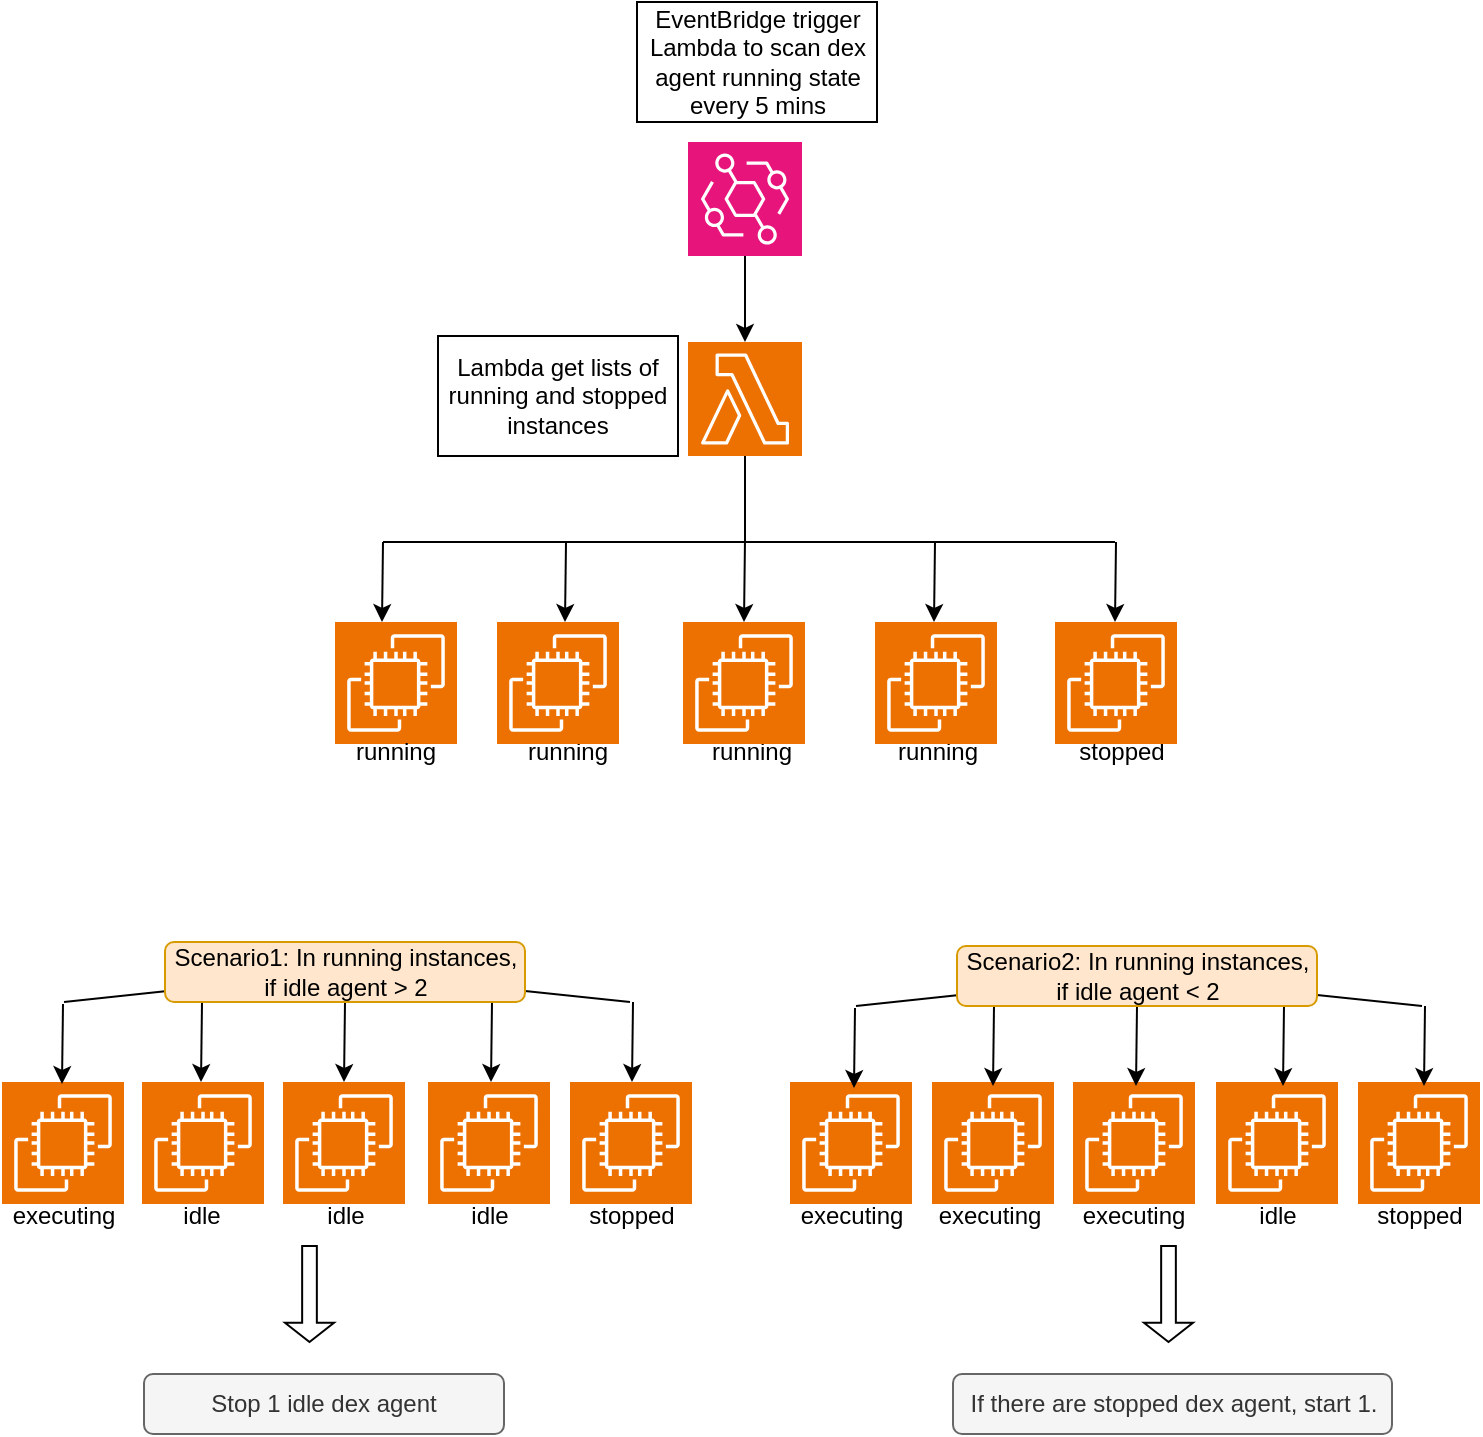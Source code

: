 <mxfile version="23.1.7" type="github">
  <diagram name="Page-1" id="_4paJrddtP0GWQHHKy1v">
    <mxGraphModel dx="1562" dy="785" grid="1" gridSize="10" guides="1" tooltips="1" connect="1" arrows="1" fold="1" page="1" pageScale="1" pageWidth="827" pageHeight="1169" math="0" shadow="0">
      <root>
        <mxCell id="0" />
        <mxCell id="1" parent="0" />
        <mxCell id="S1IWdxKnEXTp7zNw3UAF-71" style="edgeStyle=orthogonalEdgeStyle;rounded=0;orthogonalLoop=1;jettySize=auto;html=1;" edge="1" parent="1" source="S1IWdxKnEXTp7zNw3UAF-1" target="S1IWdxKnEXTp7zNw3UAF-2">
          <mxGeometry relative="1" as="geometry" />
        </mxCell>
        <mxCell id="S1IWdxKnEXTp7zNw3UAF-1" value="" style="sketch=0;points=[[0,0,0],[0.25,0,0],[0.5,0,0],[0.75,0,0],[1,0,0],[0,1,0],[0.25,1,0],[0.5,1,0],[0.75,1,0],[1,1,0],[0,0.25,0],[0,0.5,0],[0,0.75,0],[1,0.25,0],[1,0.5,0],[1,0.75,0]];outlineConnect=0;fontColor=#232F3E;fillColor=#E7157B;strokeColor=#ffffff;dashed=0;verticalLabelPosition=bottom;verticalAlign=top;align=center;html=1;fontSize=12;fontStyle=0;aspect=fixed;shape=mxgraph.aws4.resourceIcon;resIcon=mxgraph.aws4.eventbridge;" vertex="1" parent="1">
          <mxGeometry x="387" y="110" width="57" height="57" as="geometry" />
        </mxCell>
        <mxCell id="S1IWdxKnEXTp7zNw3UAF-72" style="edgeStyle=orthogonalEdgeStyle;rounded=0;orthogonalLoop=1;jettySize=auto;html=1;" edge="1" parent="1" source="S1IWdxKnEXTp7zNw3UAF-2" target="S1IWdxKnEXTp7zNw3UAF-53">
          <mxGeometry relative="1" as="geometry" />
        </mxCell>
        <mxCell id="S1IWdxKnEXTp7zNw3UAF-2" value="" style="sketch=0;points=[[0,0,0],[0.25,0,0],[0.5,0,0],[0.75,0,0],[1,0,0],[0,1,0],[0.25,1,0],[0.5,1,0],[0.75,1,0],[1,1,0],[0,0.25,0],[0,0.5,0],[0,0.75,0],[1,0.25,0],[1,0.5,0],[1,0.75,0]];outlineConnect=0;fontColor=#232F3E;fillColor=#ED7100;strokeColor=#ffffff;dashed=0;verticalLabelPosition=bottom;verticalAlign=top;align=center;html=1;fontSize=12;fontStyle=0;aspect=fixed;shape=mxgraph.aws4.resourceIcon;resIcon=mxgraph.aws4.lambda;" vertex="1" parent="1">
          <mxGeometry x="387" y="210" width="57" height="57" as="geometry" />
        </mxCell>
        <mxCell id="S1IWdxKnEXTp7zNw3UAF-3" value="" style="sketch=0;points=[[0,0,0],[0.25,0,0],[0.5,0,0],[0.75,0,0],[1,0,0],[0,1,0],[0.25,1,0],[0.5,1,0],[0.75,1,0],[1,1,0],[0,0.25,0],[0,0.5,0],[0,0.75,0],[1,0.25,0],[1,0.5,0],[1,0.75,0]];outlineConnect=0;fontColor=#232F3E;fillColor=#ED7100;strokeColor=#ffffff;dashed=0;verticalLabelPosition=bottom;verticalAlign=top;align=center;html=1;fontSize=12;fontStyle=0;aspect=fixed;shape=mxgraph.aws4.resourceIcon;resIcon=mxgraph.aws4.ec2;" vertex="1" parent="1">
          <mxGeometry x="210.5" y="350" width="61" height="61" as="geometry" />
        </mxCell>
        <mxCell id="S1IWdxKnEXTp7zNw3UAF-10" value="" style="endArrow=none;html=1;rounded=0;" edge="1" parent="1">
          <mxGeometry width="50" height="50" relative="1" as="geometry">
            <mxPoint x="234.5" y="310" as="sourcePoint" />
            <mxPoint x="600.5" y="310" as="targetPoint" />
          </mxGeometry>
        </mxCell>
        <mxCell id="S1IWdxKnEXTp7zNw3UAF-14" value="" style="endArrow=classic;html=1;rounded=0;" edge="1" parent="1">
          <mxGeometry width="50" height="50" relative="1" as="geometry">
            <mxPoint x="234.5" y="310" as="sourcePoint" />
            <mxPoint x="234" y="350" as="targetPoint" />
          </mxGeometry>
        </mxCell>
        <mxCell id="S1IWdxKnEXTp7zNw3UAF-16" value="" style="endArrow=classic;html=1;rounded=0;" edge="1" parent="1">
          <mxGeometry width="50" height="50" relative="1" as="geometry">
            <mxPoint x="326" y="310" as="sourcePoint" />
            <mxPoint x="325.5" y="350" as="targetPoint" />
          </mxGeometry>
        </mxCell>
        <mxCell id="S1IWdxKnEXTp7zNw3UAF-18" value="" style="endArrow=classic;html=1;rounded=0;" edge="1" parent="1">
          <mxGeometry width="50" height="50" relative="1" as="geometry">
            <mxPoint x="510.5" y="310" as="sourcePoint" />
            <mxPoint x="510" y="350" as="targetPoint" />
          </mxGeometry>
        </mxCell>
        <mxCell id="S1IWdxKnEXTp7zNw3UAF-19" value="" style="endArrow=classic;html=1;rounded=0;" edge="1" parent="1">
          <mxGeometry width="50" height="50" relative="1" as="geometry">
            <mxPoint x="601" y="310" as="sourcePoint" />
            <mxPoint x="600.5" y="350" as="targetPoint" />
          </mxGeometry>
        </mxCell>
        <mxCell id="S1IWdxKnEXTp7zNw3UAF-28" value="running" style="text;html=1;align=center;verticalAlign=middle;whiteSpace=wrap;rounded=0;" vertex="1" parent="1">
          <mxGeometry x="210.5" y="400" width="60" height="30" as="geometry" />
        </mxCell>
        <mxCell id="S1IWdxKnEXTp7zNw3UAF-29" value="running" style="text;html=1;align=center;verticalAlign=middle;whiteSpace=wrap;rounded=0;" vertex="1" parent="1">
          <mxGeometry x="296.5" y="400" width="60" height="30" as="geometry" />
        </mxCell>
        <mxCell id="S1IWdxKnEXTp7zNw3UAF-30" value="running" style="text;html=1;align=center;verticalAlign=middle;whiteSpace=wrap;rounded=0;" vertex="1" parent="1">
          <mxGeometry x="389" y="400" width="60" height="30" as="geometry" />
        </mxCell>
        <mxCell id="S1IWdxKnEXTp7zNw3UAF-31" value="running" style="text;html=1;align=center;verticalAlign=middle;whiteSpace=wrap;rounded=0;" vertex="1" parent="1">
          <mxGeometry x="481.5" y="400" width="60" height="30" as="geometry" />
        </mxCell>
        <mxCell id="S1IWdxKnEXTp7zNw3UAF-32" value="stopped" style="text;html=1;align=center;verticalAlign=middle;whiteSpace=wrap;rounded=0;" vertex="1" parent="1">
          <mxGeometry x="574" y="400" width="60" height="30" as="geometry" />
        </mxCell>
        <mxCell id="S1IWdxKnEXTp7zNw3UAF-37" value="executing" style="text;html=1;align=center;verticalAlign=middle;whiteSpace=wrap;rounded=0;" vertex="1" parent="1">
          <mxGeometry x="45" y="632" width="60" height="30" as="geometry" />
        </mxCell>
        <mxCell id="S1IWdxKnEXTp7zNw3UAF-38" value="idle" style="text;html=1;align=center;verticalAlign=middle;whiteSpace=wrap;rounded=0;" vertex="1" parent="1">
          <mxGeometry x="114" y="632" width="60" height="30" as="geometry" />
        </mxCell>
        <mxCell id="S1IWdxKnEXTp7zNw3UAF-39" value="idle" style="text;html=1;align=center;verticalAlign=middle;whiteSpace=wrap;rounded=0;" vertex="1" parent="1">
          <mxGeometry x="185.5" y="632" width="60" height="30" as="geometry" />
        </mxCell>
        <mxCell id="S1IWdxKnEXTp7zNw3UAF-40" value="idle" style="text;html=1;align=center;verticalAlign=middle;whiteSpace=wrap;rounded=0;" vertex="1" parent="1">
          <mxGeometry x="258" y="632" width="60" height="30" as="geometry" />
        </mxCell>
        <mxCell id="S1IWdxKnEXTp7zNw3UAF-49" value="stopped" style="text;html=1;align=center;verticalAlign=middle;whiteSpace=wrap;rounded=0;" vertex="1" parent="1">
          <mxGeometry x="329" y="632" width="60" height="30" as="geometry" />
        </mxCell>
        <mxCell id="S1IWdxKnEXTp7zNw3UAF-52" value="" style="sketch=0;points=[[0,0,0],[0.25,0,0],[0.5,0,0],[0.75,0,0],[1,0,0],[0,1,0],[0.25,1,0],[0.5,1,0],[0.75,1,0],[1,1,0],[0,0.25,0],[0,0.5,0],[0,0.75,0],[1,0.25,0],[1,0.5,0],[1,0.75,0]];outlineConnect=0;fontColor=#232F3E;fillColor=#ED7100;strokeColor=#ffffff;dashed=0;verticalLabelPosition=bottom;verticalAlign=top;align=center;html=1;fontSize=12;fontStyle=0;aspect=fixed;shape=mxgraph.aws4.resourceIcon;resIcon=mxgraph.aws4.ec2;" vertex="1" parent="1">
          <mxGeometry x="184.5" y="580" width="61" height="61" as="geometry" />
        </mxCell>
        <mxCell id="S1IWdxKnEXTp7zNw3UAF-53" value="" style="sketch=0;points=[[0,0,0],[0.25,0,0],[0.5,0,0],[0.75,0,0],[1,0,0],[0,1,0],[0.25,1,0],[0.5,1,0],[0.75,1,0],[1,1,0],[0,0.25,0],[0,0.5,0],[0,0.75,0],[1,0.25,0],[1,0.5,0],[1,0.75,0]];outlineConnect=0;fontColor=#232F3E;fillColor=#ED7100;strokeColor=#ffffff;dashed=0;verticalLabelPosition=bottom;verticalAlign=top;align=center;html=1;fontSize=12;fontStyle=0;aspect=fixed;shape=mxgraph.aws4.resourceIcon;resIcon=mxgraph.aws4.ec2;" vertex="1" parent="1">
          <mxGeometry x="384.5" y="350" width="61" height="61" as="geometry" />
        </mxCell>
        <mxCell id="S1IWdxKnEXTp7zNw3UAF-54" value="" style="sketch=0;points=[[0,0,0],[0.25,0,0],[0.5,0,0],[0.75,0,0],[1,0,0],[0,1,0],[0.25,1,0],[0.5,1,0],[0.75,1,0],[1,1,0],[0,0.25,0],[0,0.5,0],[0,0.75,0],[1,0.25,0],[1,0.5,0],[1,0.75,0]];outlineConnect=0;fontColor=#232F3E;fillColor=#ED7100;strokeColor=#ffffff;dashed=0;verticalLabelPosition=bottom;verticalAlign=top;align=center;html=1;fontSize=12;fontStyle=0;aspect=fixed;shape=mxgraph.aws4.resourceIcon;resIcon=mxgraph.aws4.ec2;" vertex="1" parent="1">
          <mxGeometry x="291.5" y="350" width="61" height="61" as="geometry" />
        </mxCell>
        <mxCell id="S1IWdxKnEXTp7zNw3UAF-55" value="" style="sketch=0;points=[[0,0,0],[0.25,0,0],[0.5,0,0],[0.75,0,0],[1,0,0],[0,1,0],[0.25,1,0],[0.5,1,0],[0.75,1,0],[1,1,0],[0,0.25,0],[0,0.5,0],[0,0.75,0],[1,0.25,0],[1,0.5,0],[1,0.75,0]];outlineConnect=0;fontColor=#232F3E;fillColor=#ED7100;strokeColor=#ffffff;dashed=0;verticalLabelPosition=bottom;verticalAlign=top;align=center;html=1;fontSize=12;fontStyle=0;aspect=fixed;shape=mxgraph.aws4.resourceIcon;resIcon=mxgraph.aws4.ec2;" vertex="1" parent="1">
          <mxGeometry x="480.5" y="350" width="61" height="61" as="geometry" />
        </mxCell>
        <mxCell id="S1IWdxKnEXTp7zNw3UAF-56" value="" style="sketch=0;points=[[0,0,0],[0.25,0,0],[0.5,0,0],[0.75,0,0],[1,0,0],[0,1,0],[0.25,1,0],[0.5,1,0],[0.75,1,0],[1,1,0],[0,0.25,0],[0,0.5,0],[0,0.75,0],[1,0.25,0],[1,0.5,0],[1,0.75,0]];outlineConnect=0;fontColor=#232F3E;fillColor=#ED7100;strokeColor=#ffffff;dashed=0;verticalLabelPosition=bottom;verticalAlign=top;align=center;html=1;fontSize=12;fontStyle=0;aspect=fixed;shape=mxgraph.aws4.resourceIcon;resIcon=mxgraph.aws4.ec2;" vertex="1" parent="1">
          <mxGeometry x="570.5" y="350" width="61" height="61" as="geometry" />
        </mxCell>
        <mxCell id="S1IWdxKnEXTp7zNw3UAF-57" value="" style="sketch=0;points=[[0,0,0],[0.25,0,0],[0.5,0,0],[0.75,0,0],[1,0,0],[0,1,0],[0.25,1,0],[0.5,1,0],[0.75,1,0],[1,1,0],[0,0.25,0],[0,0.5,0],[0,0.75,0],[1,0.25,0],[1,0.5,0],[1,0.75,0]];outlineConnect=0;fontColor=#232F3E;fillColor=#ED7100;strokeColor=#ffffff;dashed=0;verticalLabelPosition=bottom;verticalAlign=top;align=center;html=1;fontSize=12;fontStyle=0;aspect=fixed;shape=mxgraph.aws4.resourceIcon;resIcon=mxgraph.aws4.ec2;" vertex="1" parent="1">
          <mxGeometry x="257" y="580" width="61" height="61" as="geometry" />
        </mxCell>
        <mxCell id="S1IWdxKnEXTp7zNw3UAF-58" value="" style="sketch=0;points=[[0,0,0],[0.25,0,0],[0.5,0,0],[0.75,0,0],[1,0,0],[0,1,0],[0.25,1,0],[0.5,1,0],[0.75,1,0],[1,1,0],[0,0.25,0],[0,0.5,0],[0,0.75,0],[1,0.25,0],[1,0.5,0],[1,0.75,0]];outlineConnect=0;fontColor=#232F3E;fillColor=#ED7100;strokeColor=#ffffff;dashed=0;verticalLabelPosition=bottom;verticalAlign=top;align=center;html=1;fontSize=12;fontStyle=0;aspect=fixed;shape=mxgraph.aws4.resourceIcon;resIcon=mxgraph.aws4.ec2;" vertex="1" parent="1">
          <mxGeometry x="328" y="580" width="61" height="61" as="geometry" />
        </mxCell>
        <mxCell id="S1IWdxKnEXTp7zNw3UAF-59" value="" style="sketch=0;points=[[0,0,0],[0.25,0,0],[0.5,0,0],[0.75,0,0],[1,0,0],[0,1,0],[0.25,1,0],[0.5,1,0],[0.75,1,0],[1,1,0],[0,0.25,0],[0,0.5,0],[0,0.75,0],[1,0.25,0],[1,0.5,0],[1,0.75,0]];outlineConnect=0;fontColor=#232F3E;fillColor=#ED7100;strokeColor=#ffffff;dashed=0;verticalLabelPosition=bottom;verticalAlign=top;align=center;html=1;fontSize=12;fontStyle=0;aspect=fixed;shape=mxgraph.aws4.resourceIcon;resIcon=mxgraph.aws4.ec2;" vertex="1" parent="1">
          <mxGeometry x="114" y="580" width="61" height="61" as="geometry" />
        </mxCell>
        <mxCell id="S1IWdxKnEXTp7zNw3UAF-60" value="" style="sketch=0;points=[[0,0,0],[0.25,0,0],[0.5,0,0],[0.75,0,0],[1,0,0],[0,1,0],[0.25,1,0],[0.5,1,0],[0.75,1,0],[1,1,0],[0,0.25,0],[0,0.5,0],[0,0.75,0],[1,0.25,0],[1,0.5,0],[1,0.75,0]];outlineConnect=0;fontColor=#232F3E;fillColor=#ED7100;strokeColor=#ffffff;dashed=0;verticalLabelPosition=bottom;verticalAlign=top;align=center;html=1;fontSize=12;fontStyle=0;aspect=fixed;shape=mxgraph.aws4.resourceIcon;resIcon=mxgraph.aws4.ec2;" vertex="1" parent="1">
          <mxGeometry x="44" y="580" width="61" height="61" as="geometry" />
        </mxCell>
        <mxCell id="S1IWdxKnEXTp7zNw3UAF-61" value="executing" style="text;html=1;align=center;verticalAlign=middle;whiteSpace=wrap;rounded=0;" vertex="1" parent="1">
          <mxGeometry x="439" y="632" width="60" height="30" as="geometry" />
        </mxCell>
        <mxCell id="S1IWdxKnEXTp7zNw3UAF-62" value="executing" style="text;html=1;align=center;verticalAlign=middle;whiteSpace=wrap;rounded=0;" vertex="1" parent="1">
          <mxGeometry x="508" y="632" width="60" height="30" as="geometry" />
        </mxCell>
        <mxCell id="S1IWdxKnEXTp7zNw3UAF-63" value="executing" style="text;html=1;align=center;verticalAlign=middle;whiteSpace=wrap;rounded=0;" vertex="1" parent="1">
          <mxGeometry x="579.5" y="632" width="60" height="30" as="geometry" />
        </mxCell>
        <mxCell id="S1IWdxKnEXTp7zNw3UAF-64" value="idle" style="text;html=1;align=center;verticalAlign=middle;whiteSpace=wrap;rounded=0;" vertex="1" parent="1">
          <mxGeometry x="652" y="632" width="60" height="30" as="geometry" />
        </mxCell>
        <mxCell id="S1IWdxKnEXTp7zNw3UAF-65" value="stopped" style="text;html=1;align=center;verticalAlign=middle;whiteSpace=wrap;rounded=0;" vertex="1" parent="1">
          <mxGeometry x="723" y="632" width="60" height="30" as="geometry" />
        </mxCell>
        <mxCell id="S1IWdxKnEXTp7zNw3UAF-66" value="" style="sketch=0;points=[[0,0,0],[0.25,0,0],[0.5,0,0],[0.75,0,0],[1,0,0],[0,1,0],[0.25,1,0],[0.5,1,0],[0.75,1,0],[1,1,0],[0,0.25,0],[0,0.5,0],[0,0.75,0],[1,0.25,0],[1,0.5,0],[1,0.75,0]];outlineConnect=0;fontColor=#232F3E;fillColor=#ED7100;strokeColor=#ffffff;dashed=0;verticalLabelPosition=bottom;verticalAlign=top;align=center;html=1;fontSize=12;fontStyle=0;aspect=fixed;shape=mxgraph.aws4.resourceIcon;resIcon=mxgraph.aws4.ec2;" vertex="1" parent="1">
          <mxGeometry x="579.5" y="580" width="61" height="61" as="geometry" />
        </mxCell>
        <mxCell id="S1IWdxKnEXTp7zNw3UAF-67" value="" style="sketch=0;points=[[0,0,0],[0.25,0,0],[0.5,0,0],[0.75,0,0],[1,0,0],[0,1,0],[0.25,1,0],[0.5,1,0],[0.75,1,0],[1,1,0],[0,0.25,0],[0,0.5,0],[0,0.75,0],[1,0.25,0],[1,0.5,0],[1,0.75,0]];outlineConnect=0;fontColor=#232F3E;fillColor=#ED7100;strokeColor=#ffffff;dashed=0;verticalLabelPosition=bottom;verticalAlign=top;align=center;html=1;fontSize=12;fontStyle=0;aspect=fixed;shape=mxgraph.aws4.resourceIcon;resIcon=mxgraph.aws4.ec2;" vertex="1" parent="1">
          <mxGeometry x="651" y="580" width="61" height="61" as="geometry" />
        </mxCell>
        <mxCell id="S1IWdxKnEXTp7zNw3UAF-68" value="" style="sketch=0;points=[[0,0,0],[0.25,0,0],[0.5,0,0],[0.75,0,0],[1,0,0],[0,1,0],[0.25,1,0],[0.5,1,0],[0.75,1,0],[1,1,0],[0,0.25,0],[0,0.5,0],[0,0.75,0],[1,0.25,0],[1,0.5,0],[1,0.75,0]];outlineConnect=0;fontColor=#232F3E;fillColor=#ED7100;strokeColor=#ffffff;dashed=0;verticalLabelPosition=bottom;verticalAlign=top;align=center;html=1;fontSize=12;fontStyle=0;aspect=fixed;shape=mxgraph.aws4.resourceIcon;resIcon=mxgraph.aws4.ec2;" vertex="1" parent="1">
          <mxGeometry x="722" y="580" width="61" height="61" as="geometry" />
        </mxCell>
        <mxCell id="S1IWdxKnEXTp7zNw3UAF-69" value="" style="sketch=0;points=[[0,0,0],[0.25,0,0],[0.5,0,0],[0.75,0,0],[1,0,0],[0,1,0],[0.25,1,0],[0.5,1,0],[0.75,1,0],[1,1,0],[0,0.25,0],[0,0.5,0],[0,0.75,0],[1,0.25,0],[1,0.5,0],[1,0.75,0]];outlineConnect=0;fontColor=#232F3E;fillColor=#ED7100;strokeColor=#ffffff;dashed=0;verticalLabelPosition=bottom;verticalAlign=top;align=center;html=1;fontSize=12;fontStyle=0;aspect=fixed;shape=mxgraph.aws4.resourceIcon;resIcon=mxgraph.aws4.ec2;" vertex="1" parent="1">
          <mxGeometry x="509" y="580" width="61" height="61" as="geometry" />
        </mxCell>
        <mxCell id="S1IWdxKnEXTp7zNw3UAF-70" value="" style="sketch=0;points=[[0,0,0],[0.25,0,0],[0.5,0,0],[0.75,0,0],[1,0,0],[0,1,0],[0.25,1,0],[0.5,1,0],[0.75,1,0],[1,1,0],[0,0.25,0],[0,0.5,0],[0,0.75,0],[1,0.25,0],[1,0.5,0],[1,0.75,0]];outlineConnect=0;fontColor=#232F3E;fillColor=#ED7100;strokeColor=#ffffff;dashed=0;verticalLabelPosition=bottom;verticalAlign=top;align=center;html=1;fontSize=12;fontStyle=0;aspect=fixed;shape=mxgraph.aws4.resourceIcon;resIcon=mxgraph.aws4.ec2;" vertex="1" parent="1">
          <mxGeometry x="438" y="580" width="61" height="61" as="geometry" />
        </mxCell>
        <mxCell id="S1IWdxKnEXTp7zNw3UAF-74" value="" style="endArrow=none;html=1;rounded=0;" edge="1" parent="1" source="S1IWdxKnEXTp7zNw3UAF-87">
          <mxGeometry width="50" height="50" relative="1" as="geometry">
            <mxPoint x="75" y="540" as="sourcePoint" />
            <mxPoint x="358" y="540" as="targetPoint" />
          </mxGeometry>
        </mxCell>
        <mxCell id="S1IWdxKnEXTp7zNw3UAF-75" value="" style="endArrow=classic;html=1;rounded=0;" edge="1" parent="1">
          <mxGeometry width="50" height="50" relative="1" as="geometry">
            <mxPoint x="144" y="540" as="sourcePoint" />
            <mxPoint x="143.5" y="580" as="targetPoint" />
          </mxGeometry>
        </mxCell>
        <mxCell id="S1IWdxKnEXTp7zNw3UAF-76" value="" style="endArrow=classic;html=1;rounded=0;" edge="1" parent="1">
          <mxGeometry width="50" height="50" relative="1" as="geometry">
            <mxPoint x="215.5" y="540" as="sourcePoint" />
            <mxPoint x="215" y="580" as="targetPoint" />
          </mxGeometry>
        </mxCell>
        <mxCell id="S1IWdxKnEXTp7zNw3UAF-77" value="" style="endArrow=classic;html=1;rounded=0;" edge="1" parent="1">
          <mxGeometry width="50" height="50" relative="1" as="geometry">
            <mxPoint x="289" y="540" as="sourcePoint" />
            <mxPoint x="288.5" y="580" as="targetPoint" />
          </mxGeometry>
        </mxCell>
        <mxCell id="S1IWdxKnEXTp7zNw3UAF-78" value="" style="endArrow=classic;html=1;rounded=0;" edge="1" parent="1">
          <mxGeometry width="50" height="50" relative="1" as="geometry">
            <mxPoint x="359.5" y="540" as="sourcePoint" />
            <mxPoint x="359" y="580" as="targetPoint" />
          </mxGeometry>
        </mxCell>
        <mxCell id="S1IWdxKnEXTp7zNw3UAF-79" value="" style="endArrow=classic;html=1;rounded=0;" edge="1" parent="1">
          <mxGeometry width="50" height="50" relative="1" as="geometry">
            <mxPoint x="74.5" y="541" as="sourcePoint" />
            <mxPoint x="74" y="581" as="targetPoint" />
          </mxGeometry>
        </mxCell>
        <mxCell id="S1IWdxKnEXTp7zNw3UAF-86" value="" style="shape=singleArrow;direction=south;whiteSpace=wrap;html=1;" vertex="1" parent="1">
          <mxGeometry x="185.5" y="662" width="24.5" height="48" as="geometry" />
        </mxCell>
        <mxCell id="S1IWdxKnEXTp7zNw3UAF-90" value="If there are stopped dex agent, start 1." style="rounded=1;whiteSpace=wrap;html=1;fillColor=#f5f5f5;strokeColor=#666666;fontColor=#333333;" vertex="1" parent="1">
          <mxGeometry x="519.5" y="726" width="219.5" height="30" as="geometry" />
        </mxCell>
        <mxCell id="S1IWdxKnEXTp7zNw3UAF-91" value="Stop 1 idle dex agent" style="rounded=1;whiteSpace=wrap;html=1;fillColor=#f5f5f5;strokeColor=#666666;fontColor=#333333;" vertex="1" parent="1">
          <mxGeometry x="115" y="726" width="180" height="30" as="geometry" />
        </mxCell>
        <mxCell id="S1IWdxKnEXTp7zNw3UAF-92" value="" style="shape=singleArrow;direction=south;whiteSpace=wrap;html=1;" vertex="1" parent="1">
          <mxGeometry x="615" y="662" width="24.5" height="48" as="geometry" />
        </mxCell>
        <mxCell id="S1IWdxKnEXTp7zNw3UAF-93" value="EventBridge trigger Lambda to scan dex agent running state every 5 mins" style="rounded=0;whiteSpace=wrap;html=1;" vertex="1" parent="1">
          <mxGeometry x="361.5" y="40" width="120" height="60" as="geometry" />
        </mxCell>
        <mxCell id="S1IWdxKnEXTp7zNw3UAF-94" value="Lambda get lists of running and stopped instances" style="rounded=0;whiteSpace=wrap;html=1;" vertex="1" parent="1">
          <mxGeometry x="262" y="207" width="120" height="60" as="geometry" />
        </mxCell>
        <mxCell id="S1IWdxKnEXTp7zNw3UAF-96" value="" style="endArrow=none;html=1;rounded=0;" edge="1" parent="1" target="S1IWdxKnEXTp7zNw3UAF-87">
          <mxGeometry width="50" height="50" relative="1" as="geometry">
            <mxPoint x="75" y="540" as="sourcePoint" />
            <mxPoint x="358" y="540" as="targetPoint" />
          </mxGeometry>
        </mxCell>
        <mxCell id="S1IWdxKnEXTp7zNw3UAF-87" value="Scenario1: In running instances, if idle agent &amp;gt; 2" style="rounded=1;whiteSpace=wrap;html=1;fillColor=#ffe6cc;strokeColor=#d79b00;" vertex="1" parent="1">
          <mxGeometry x="125.5" y="510" width="180" height="30" as="geometry" />
        </mxCell>
        <mxCell id="S1IWdxKnEXTp7zNw3UAF-97" value="" style="endArrow=none;html=1;rounded=0;" edge="1" parent="1" source="S1IWdxKnEXTp7zNw3UAF-104">
          <mxGeometry width="50" height="50" relative="1" as="geometry">
            <mxPoint x="471" y="542" as="sourcePoint" />
            <mxPoint x="754" y="542" as="targetPoint" />
          </mxGeometry>
        </mxCell>
        <mxCell id="S1IWdxKnEXTp7zNw3UAF-98" value="" style="endArrow=classic;html=1;rounded=0;" edge="1" parent="1">
          <mxGeometry width="50" height="50" relative="1" as="geometry">
            <mxPoint x="540" y="542" as="sourcePoint" />
            <mxPoint x="539.5" y="582" as="targetPoint" />
          </mxGeometry>
        </mxCell>
        <mxCell id="S1IWdxKnEXTp7zNw3UAF-99" value="" style="endArrow=classic;html=1;rounded=0;" edge="1" parent="1">
          <mxGeometry width="50" height="50" relative="1" as="geometry">
            <mxPoint x="611.5" y="542" as="sourcePoint" />
            <mxPoint x="611" y="582" as="targetPoint" />
          </mxGeometry>
        </mxCell>
        <mxCell id="S1IWdxKnEXTp7zNw3UAF-100" value="" style="endArrow=classic;html=1;rounded=0;" edge="1" parent="1">
          <mxGeometry width="50" height="50" relative="1" as="geometry">
            <mxPoint x="685" y="542" as="sourcePoint" />
            <mxPoint x="684.5" y="582" as="targetPoint" />
          </mxGeometry>
        </mxCell>
        <mxCell id="S1IWdxKnEXTp7zNw3UAF-101" value="" style="endArrow=classic;html=1;rounded=0;" edge="1" parent="1">
          <mxGeometry width="50" height="50" relative="1" as="geometry">
            <mxPoint x="755.5" y="542" as="sourcePoint" />
            <mxPoint x="755" y="582" as="targetPoint" />
          </mxGeometry>
        </mxCell>
        <mxCell id="S1IWdxKnEXTp7zNw3UAF-102" value="" style="endArrow=classic;html=1;rounded=0;" edge="1" parent="1">
          <mxGeometry width="50" height="50" relative="1" as="geometry">
            <mxPoint x="470.5" y="543" as="sourcePoint" />
            <mxPoint x="470" y="583" as="targetPoint" />
          </mxGeometry>
        </mxCell>
        <mxCell id="S1IWdxKnEXTp7zNw3UAF-103" value="" style="endArrow=none;html=1;rounded=0;" edge="1" parent="1" target="S1IWdxKnEXTp7zNw3UAF-104">
          <mxGeometry width="50" height="50" relative="1" as="geometry">
            <mxPoint x="471" y="542" as="sourcePoint" />
            <mxPoint x="754" y="542" as="targetPoint" />
          </mxGeometry>
        </mxCell>
        <mxCell id="S1IWdxKnEXTp7zNw3UAF-104" value="Scenario2: In running instances, if idle agent &amp;lt; 2" style="rounded=1;whiteSpace=wrap;html=1;fillColor=#ffe6cc;strokeColor=#d79b00;" vertex="1" parent="1">
          <mxGeometry x="521.5" y="512" width="180" height="30" as="geometry" />
        </mxCell>
      </root>
    </mxGraphModel>
  </diagram>
</mxfile>
